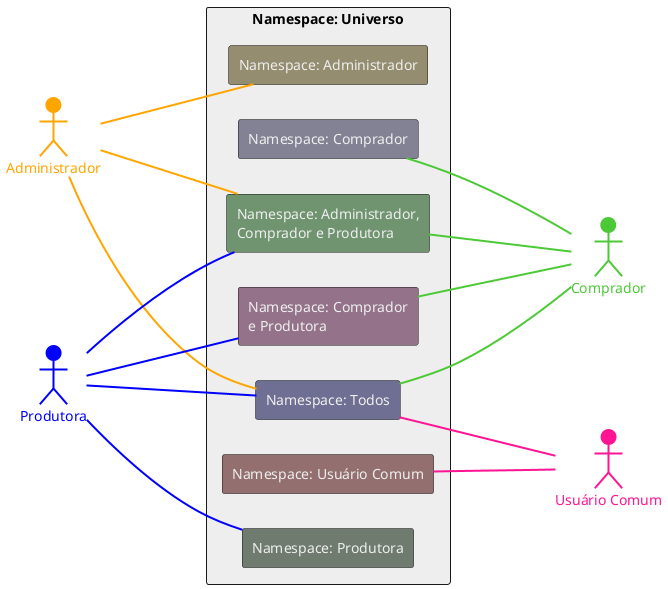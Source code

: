 @startuml Universo

left to right direction

actor Administrador as A   #FFA500;line:FFA500;line.bold;text:FFA500
actor Comprador as C       #4DC937;line:4DC937;line.bold;text:4DC937
actor Produtora as P       #0000FF;line:0000FF;line.bold;text:0000FF
actor :Usuário Comum: as U #FF1493;line:FF1493;line.bold;text:FF1493

rectangle "Namespace: Universo" #EEE {
  rectangle "Namespace: Todos" as pacoteTodos #6F6F94;text:EEE
  rectangle "Namespace: Usuário Comum" as pacoteComum #946F6F;text:EEE
  rectangle "Namespace: Administrador,\nComprador e Produtora" as pacoteTres #6F946F;text:EEE
  rectangle "Namespace: Comprador\ne Produtora" as pacoteDois #94738A;text:EEE
  rectangle "Namespace: Administrador" as pacoteAdministrador #948D6F;text:EEE
  rectangle "Namespace: Comprador" as pacoteComprador #828294;text:EEE
  rectangle "Namespace: Produtora" as pacoteProdutora #6F7B6F;text:EEE
}

A --- pacoteTres          #line:FFA500;line.bold
A --- pacoteTodos         #line:FFA500;line.bold
A --- pacoteAdministrador #line:FFA500;line.bold

pacoteDois --- C          #line:4DC937;line.bold
pacoteTres --- C          #line:4DC937;line.bold
pacoteTodos --- C         #line:4DC937;line.bold
pacoteComprador --- C     #line:4DC937;line.bold

P --- pacoteDois          #line:0000FF;line.bold
P --- pacoteTres          #line:0000FF;line.bold
P --- pacoteTodos         #line:0000FF;line.bold
P --- pacoteProdutora     #line:0000FF;line.bold

pacoteComum --- U         #line:FF1493;line.bold
pacoteTodos --- U         #line:FF1493;line.bold

@enduml